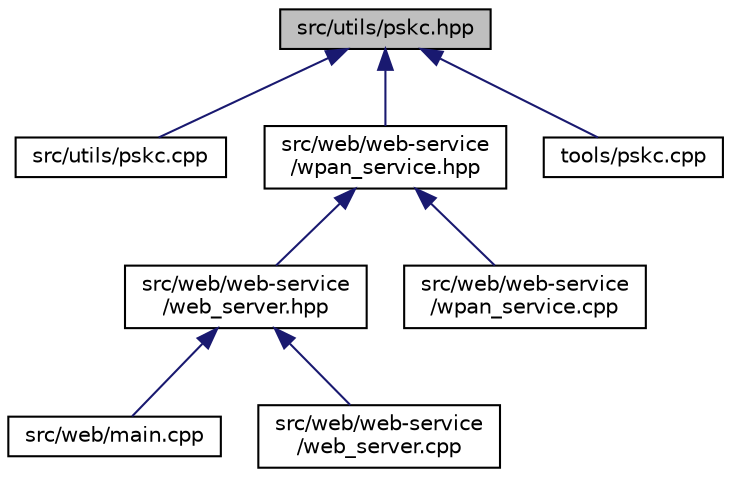 digraph "src/utils/pskc.hpp"
{
  edge [fontname="Helvetica",fontsize="10",labelfontname="Helvetica",labelfontsize="10"];
  node [fontname="Helvetica",fontsize="10",shape=record];
  Node5 [label="src/utils/pskc.hpp",height=0.2,width=0.4,color="black", fillcolor="grey75", style="filled", fontcolor="black"];
  Node5 -> Node6 [dir="back",color="midnightblue",fontsize="10",style="solid",fontname="Helvetica"];
  Node6 [label="src/utils/pskc.cpp",height=0.2,width=0.4,color="black", fillcolor="white", style="filled",URL="$d2/d31/src_2utils_2pskc_8cpp.html",tooltip="This file implements the generating pskc function. "];
  Node5 -> Node7 [dir="back",color="midnightblue",fontsize="10",style="solid",fontname="Helvetica"];
  Node7 [label="src/web/web-service\l/wpan_service.hpp",height=0.2,width=0.4,color="black", fillcolor="white", style="filled",URL="$dd/dca/wpan__service_8hpp.html",tooltip="This file implements the wpan controller service. "];
  Node7 -> Node8 [dir="back",color="midnightblue",fontsize="10",style="solid",fontname="Helvetica"];
  Node8 [label="src/web/web-service\l/web_server.hpp",height=0.2,width=0.4,color="black", fillcolor="white", style="filled",URL="$d9/dd1/web__server_8hpp.html",tooltip="This file implements the web server of border router. "];
  Node8 -> Node9 [dir="back",color="midnightblue",fontsize="10",style="solid",fontname="Helvetica"];
  Node9 [label="src/web/main.cpp",height=0.2,width=0.4,color="black", fillcolor="white", style="filled",URL="$db/d70/web_2main_8cpp.html",tooltip="This file is the entry of the program, it starts a Web service. "];
  Node8 -> Node10 [dir="back",color="midnightblue",fontsize="10",style="solid",fontname="Helvetica"];
  Node10 [label="src/web/web-service\l/web_server.cpp",height=0.2,width=0.4,color="black", fillcolor="white", style="filled",URL="$d0/d32/web__server_8cpp.html",tooltip="This file implements the web server of border router. "];
  Node7 -> Node11 [dir="back",color="midnightblue",fontsize="10",style="solid",fontname="Helvetica"];
  Node11 [label="src/web/web-service\l/wpan_service.cpp",height=0.2,width=0.4,color="black", fillcolor="white", style="filled",URL="$db/dc0/wpan__service_8cpp.html",tooltip="This file implements the wpan controller service. "];
  Node5 -> Node12 [dir="back",color="midnightblue",fontsize="10",style="solid",fontname="Helvetica"];
  Node12 [label="tools/pskc.cpp",height=0.2,width=0.4,color="black", fillcolor="white", style="filled",URL="$d3/d87/tools_2pskc_8cpp.html",tooltip="This file implements a simple tool to compute pskc. "];
}
